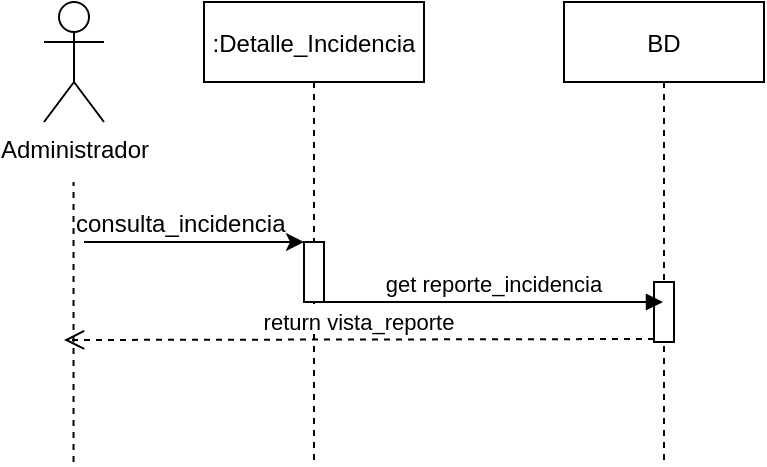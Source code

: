 <mxfile version="20.2.3" type="device" pages="3"><diagram id="kgpKYQtTHZ0yAKxKKP6v" name="Page-1"><mxGraphModel dx="649" dy="368" grid="1" gridSize="10" guides="1" tooltips="1" connect="1" arrows="1" fold="1" page="1" pageScale="1" pageWidth="850" pageHeight="1100" math="0" shadow="0"><root><mxCell id="0"/><mxCell id="1" parent="0"/><mxCell id="3nuBFxr9cyL0pnOWT2aG-1" value=":Detalle_Incidencia" style="shape=umlLifeline;perimeter=lifelinePerimeter;container=1;collapsible=0;recursiveResize=0;rounded=0;shadow=0;strokeWidth=1;" parent="1" vertex="1"><mxGeometry x="120" y="80" width="110" height="230" as="geometry"/></mxCell><mxCell id="3nuBFxr9cyL0pnOWT2aG-2" value="" style="points=[];perimeter=orthogonalPerimeter;rounded=0;shadow=0;strokeWidth=1;" parent="3nuBFxr9cyL0pnOWT2aG-1" vertex="1"><mxGeometry x="50" y="120" width="10" height="30" as="geometry"/></mxCell><mxCell id="3nuBFxr9cyL0pnOWT2aG-4" value="" style="points=[];perimeter=orthogonalPerimeter;rounded=0;shadow=0;strokeWidth=1;" parent="3nuBFxr9cyL0pnOWT2aG-1" vertex="1"><mxGeometry x="50" y="120" width="10" height="30" as="geometry"/></mxCell><mxCell id="3nuBFxr9cyL0pnOWT2aG-5" value="BD" style="shape=umlLifeline;perimeter=lifelinePerimeter;container=1;collapsible=0;recursiveResize=0;rounded=0;shadow=0;strokeWidth=1;" parent="1" vertex="1"><mxGeometry x="300" y="80" width="100" height="230" as="geometry"/></mxCell><mxCell id="3nuBFxr9cyL0pnOWT2aG-6" value="" style="points=[];perimeter=orthogonalPerimeter;rounded=0;shadow=0;strokeWidth=1;" parent="3nuBFxr9cyL0pnOWT2aG-5" vertex="1"><mxGeometry x="45" y="140" width="10" height="30" as="geometry"/></mxCell><mxCell id="3nuBFxr9cyL0pnOWT2aG-7" value="return vista_reporte" style="verticalAlign=bottom;endArrow=open;dashed=1;endSize=8;exitX=0;exitY=0.95;shadow=0;strokeWidth=1;" parent="1" source="3nuBFxr9cyL0pnOWT2aG-6" edge="1"><mxGeometry relative="1" as="geometry"><mxPoint x="50" y="249" as="targetPoint"/></mxGeometry></mxCell><mxCell id="3nuBFxr9cyL0pnOWT2aG-8" value="get reporte_incidencia" style="verticalAlign=bottom;endArrow=block;shadow=0;strokeWidth=1;" parent="1" source="3nuBFxr9cyL0pnOWT2aG-2" target="3nuBFxr9cyL0pnOWT2aG-5" edge="1"><mxGeometry relative="1" as="geometry"><mxPoint x="275" y="160" as="sourcePoint"/><Array as="points"><mxPoint x="270" y="230"/><mxPoint x="300" y="230"/></Array></mxGeometry></mxCell><mxCell id="8NRNPy9KCh2GHbGPKh7A-1" value="Administrador" style="shape=umlActor;verticalLabelPosition=bottom;verticalAlign=top;html=1;outlineConnect=0;" vertex="1" parent="1"><mxGeometry x="40" y="80" width="30" height="60" as="geometry"/></mxCell><mxCell id="8NRNPy9KCh2GHbGPKh7A-2" value="" style="endArrow=none;dashed=1;html=1;rounded=0;" edge="1" parent="1"><mxGeometry width="50" height="50" relative="1" as="geometry"><mxPoint x="54.76" y="310" as="sourcePoint"/><mxPoint x="54.76" y="170" as="targetPoint"/></mxGeometry></mxCell><mxCell id="8NRNPy9KCh2GHbGPKh7A-6" value="" style="endArrow=classic;html=1;rounded=0;" edge="1" parent="1" target="3nuBFxr9cyL0pnOWT2aG-2"><mxGeometry width="50" height="50" relative="1" as="geometry"><mxPoint x="60" y="200" as="sourcePoint"/><mxPoint x="240" y="160" as="targetPoint"/><Array as="points"><mxPoint x="120" y="200"/></Array></mxGeometry></mxCell><mxCell id="8NRNPy9KCh2GHbGPKh7A-7" value="consulta_incidencia" style="text;strokeColor=none;fillColor=none;align=left;verticalAlign=middle;spacingLeft=4;spacingRight=4;overflow=hidden;points=[[0,0.5],[1,0.5]];portConstraint=eastwest;rotatable=0;" vertex="1" parent="1"><mxGeometry x="50" y="170" width="120" height="40" as="geometry"/></mxCell></root></mxGraphModel></diagram><diagram id="SjzTsq2jwaiyXoT6L8OG" name="Página-2"><mxGraphModel dx="941" dy="533" grid="1" gridSize="10" guides="1" tooltips="1" connect="1" arrows="1" fold="1" page="1" pageScale="1" pageWidth="827" pageHeight="1169" math="0" shadow="0"><root><mxCell id="0"/><mxCell id="1" parent="0"/><mxCell id="AZuqFh1myK5EBaofXlCm-1" value=":Ubicacion" style="shape=umlLifeline;perimeter=lifelinePerimeter;container=1;collapsible=0;recursiveResize=0;rounded=0;shadow=0;strokeWidth=1;" vertex="1" parent="1"><mxGeometry x="120" y="80" width="110" height="180" as="geometry"/></mxCell><mxCell id="AZuqFh1myK5EBaofXlCm-2" value="" style="points=[];perimeter=orthogonalPerimeter;rounded=0;shadow=0;strokeWidth=1;" vertex="1" parent="AZuqFh1myK5EBaofXlCm-1"><mxGeometry x="50" y="120" width="10" height="30" as="geometry"/></mxCell><mxCell id="AZuqFh1myK5EBaofXlCm-3" value="" style="points=[];perimeter=orthogonalPerimeter;rounded=0;shadow=0;strokeWidth=1;" vertex="1" parent="AZuqFh1myK5EBaofXlCm-1"><mxGeometry x="50" y="120" width="10" height="30" as="geometry"/></mxCell><mxCell id="AZuqFh1myK5EBaofXlCm-11" value="consulta_ubicacion" style="text;strokeColor=none;fillColor=none;align=left;verticalAlign=middle;spacingLeft=4;spacingRight=4;overflow=hidden;points=[[0,0.5],[1,0.5]];portConstraint=eastwest;rotatable=0;" vertex="1" parent="AZuqFh1myK5EBaofXlCm-1"><mxGeometry x="-70" y="90" width="120" height="40" as="geometry"/></mxCell><mxCell id="AZuqFh1myK5EBaofXlCm-4" value="Módulo_Telemetría" style="shape=umlLifeline;perimeter=lifelinePerimeter;container=1;collapsible=0;recursiveResize=0;rounded=0;shadow=0;strokeWidth=1;" vertex="1" parent="1"><mxGeometry x="300" y="80" width="100" height="180" as="geometry"/></mxCell><mxCell id="AZuqFh1myK5EBaofXlCm-5" value="" style="points=[];perimeter=orthogonalPerimeter;rounded=0;shadow=0;strokeWidth=1;" vertex="1" parent="AZuqFh1myK5EBaofXlCm-4"><mxGeometry x="45" y="140" width="10" height="30" as="geometry"/></mxCell><mxCell id="AZuqFh1myK5EBaofXlCm-6" value="return vista mapa_ubicación" style="verticalAlign=bottom;endArrow=open;dashed=1;endSize=8;exitX=0;exitY=0.95;shadow=0;strokeWidth=1;" edge="1" parent="1" source="AZuqFh1myK5EBaofXlCm-5"><mxGeometry relative="1" as="geometry"><mxPoint x="50" y="249" as="targetPoint"/></mxGeometry></mxCell><mxCell id="AZuqFh1myK5EBaofXlCm-7" value="get ubicacion_tiempo_real" style="verticalAlign=bottom;endArrow=block;shadow=0;strokeWidth=1;" edge="1" parent="1" source="AZuqFh1myK5EBaofXlCm-2" target="AZuqFh1myK5EBaofXlCm-4"><mxGeometry relative="1" as="geometry"><mxPoint x="275" y="160" as="sourcePoint"/><Array as="points"><mxPoint x="270" y="230"/><mxPoint x="300" y="230"/></Array></mxGeometry></mxCell><mxCell id="AZuqFh1myK5EBaofXlCm-8" value="Administrador" style="shape=umlActor;verticalLabelPosition=bottom;verticalAlign=top;html=1;outlineConnect=0;" vertex="1" parent="1"><mxGeometry x="40" y="80" width="30" height="60" as="geometry"/></mxCell><mxCell id="AZuqFh1myK5EBaofXlCm-9" value="" style="endArrow=none;dashed=1;html=1;rounded=0;" edge="1" parent="1"><mxGeometry width="50" height="50" relative="1" as="geometry"><mxPoint x="55" y="270" as="sourcePoint"/><mxPoint x="54.76" y="170" as="targetPoint"/></mxGeometry></mxCell><mxCell id="AZuqFh1myK5EBaofXlCm-10" value="" style="endArrow=classic;html=1;rounded=0;" edge="1" parent="1" target="AZuqFh1myK5EBaofXlCm-2"><mxGeometry width="50" height="50" relative="1" as="geometry"><mxPoint x="60" y="200" as="sourcePoint"/><mxPoint x="240" y="160" as="targetPoint"/><Array as="points"><mxPoint x="120" y="200"/></Array></mxGeometry></mxCell><mxCell id="AZuqFh1myK5EBaofXlCm-12" value="Consultar_ubicación_geográfica" style="text;strokeColor=none;fillColor=none;align=left;verticalAlign=middle;spacingLeft=4;spacingRight=4;overflow=hidden;points=[[0,0.5],[1,0.5]];portConstraint=eastwest;rotatable=0;" vertex="1" parent="1"><mxGeometry x="180" y="20" width="180" height="30" as="geometry"/></mxCell></root></mxGraphModel></diagram><diagram id="VGligO6lZd0agvUMxfJT" name="Página-3"><mxGraphModel dx="401" dy="305" grid="1" gridSize="10" guides="1" tooltips="1" connect="1" arrows="1" fold="1" page="1" pageScale="1" pageWidth="827" pageHeight="1169" math="0" shadow="0"><root><mxCell id="0"/><mxCell id="1" parent="0"/><mxCell id="AhzyybvsHh0ze__JKUHq-1" value=":Recuperar_contraseña" style="shape=umlLifeline;perimeter=lifelinePerimeter;container=1;collapsible=0;recursiveResize=0;rounded=0;shadow=0;strokeWidth=1;" vertex="1" parent="1"><mxGeometry x="140" y="70" width="140" height="290" as="geometry"/></mxCell><mxCell id="AhzyybvsHh0ze__JKUHq-3" value="" style="points=[];perimeter=orthogonalPerimeter;rounded=0;shadow=0;strokeWidth=1;" vertex="1" parent="AhzyybvsHh0ze__JKUHq-1"><mxGeometry x="65" y="120" width="10" height="160" as="geometry"/></mxCell><mxCell id="AhzyybvsHh0ze__JKUHq-4" value="solicitud recuperar_contaseña" style="text;strokeColor=none;fillColor=none;align=left;verticalAlign=middle;spacingLeft=4;spacingRight=4;overflow=hidden;points=[[0,0.5],[1,0.5]];portConstraint=eastwest;rotatable=0;fontSize=10;" vertex="1" parent="AhzyybvsHh0ze__JKUHq-1"><mxGeometry x="-90" y="100" width="150" height="40" as="geometry"/></mxCell><mxCell id="AhzyybvsHh0ze__JKUHq-17" value="" style="endArrow=classic;html=1;rounded=0;" edge="1" parent="AhzyybvsHh0ze__JKUHq-1"><mxGeometry width="50" height="50" relative="1" as="geometry"><mxPoint x="-80" y="200" as="sourcePoint"/><mxPoint x="65" y="200.0" as="targetPoint"/><Array as="points"><mxPoint x="-30" y="200"/></Array></mxGeometry></mxCell><mxCell id="AhzyybvsHh0ze__JKUHq-18" value="introducir email" style="edgeLabel;html=1;align=center;verticalAlign=middle;resizable=0;points=[];fontSize=10;" vertex="1" connectable="0" parent="AhzyybvsHh0ze__JKUHq-17"><mxGeometry x="-0.036" y="-1" relative="1" as="geometry"><mxPoint as="offset"/></mxGeometry></mxCell><mxCell id="AhzyybvsHh0ze__JKUHq-5" value="BD" style="shape=umlLifeline;perimeter=lifelinePerimeter;container=1;collapsible=0;recursiveResize=0;rounded=0;shadow=0;strokeWidth=1;" vertex="1" parent="1"><mxGeometry x="330" y="70" width="100" height="310" as="geometry"/></mxCell><mxCell id="AhzyybvsHh0ze__JKUHq-6" value="" style="points=[];perimeter=orthogonalPerimeter;rounded=0;shadow=0;strokeWidth=1;" vertex="1" parent="AhzyybvsHh0ze__JKUHq-5"><mxGeometry x="45" y="210" width="10" height="30" as="geometry"/></mxCell><mxCell id="AhzyybvsHh0ze__JKUHq-22" value="return existencia_email" style="edgeLabel;html=1;align=center;verticalAlign=middle;resizable=0;points=[];fontSize=10;" vertex="1" connectable="0" parent="AhzyybvsHh0ze__JKUHq-5"><mxGeometry x="-30.0" y="225" as="geometry"/></mxCell><mxCell id="AhzyybvsHh0ze__JKUHq-27" value="" style="points=[];perimeter=orthogonalPerimeter;rounded=0;shadow=0;strokeWidth=1;" vertex="1" parent="AhzyybvsHh0ze__JKUHq-5"><mxGeometry x="45" y="270" width="10" height="40" as="geometry"/></mxCell><mxCell id="AhzyybvsHh0ze__JKUHq-9" value="Administrador" style="shape=umlActor;verticalLabelPosition=bottom;verticalAlign=top;html=1;outlineConnect=0;" vertex="1" parent="1"><mxGeometry x="40" y="80" width="30" height="60" as="geometry"/></mxCell><mxCell id="AhzyybvsHh0ze__JKUHq-10" value="" style="endArrow=none;dashed=1;html=1;rounded=0;" edge="1" parent="1"><mxGeometry width="50" height="50" relative="1" as="geometry"><mxPoint x="55" y="380" as="sourcePoint"/><mxPoint x="54.76" y="170" as="targetPoint"/></mxGeometry></mxCell><mxCell id="AhzyybvsHh0ze__JKUHq-12" value="recuperar_contraseña" style="text;html=1;strokeColor=none;fillColor=none;align=center;verticalAlign=middle;whiteSpace=wrap;rounded=0;" vertex="1" parent="1"><mxGeometry x="170" y="20" width="60" height="30" as="geometry"/></mxCell><mxCell id="AhzyybvsHh0ze__JKUHq-11" value="" style="endArrow=classic;html=1;rounded=0;" edge="1" parent="1" target="AhzyybvsHh0ze__JKUHq-3"><mxGeometry width="50" height="50" relative="1" as="geometry"><mxPoint x="50" y="204.71" as="sourcePoint"/><mxPoint x="160" y="204.71" as="targetPoint"/><Array as="points"><mxPoint x="110" y="204.71"/></Array></mxGeometry></mxCell><mxCell id="AhzyybvsHh0ze__JKUHq-14" value="" style="endArrow=classic;html=1;rounded=0;fontSize=10;dashed=1;" edge="1" parent="1" source="AhzyybvsHh0ze__JKUHq-1"><mxGeometry width="50" height="50" relative="1" as="geometry"><mxPoint x="130" y="270" as="sourcePoint"/><mxPoint x="50" y="240" as="targetPoint"/><Array as="points"><mxPoint x="190" y="240"/></Array></mxGeometry></mxCell><mxCell id="AhzyybvsHh0ze__JKUHq-15" value="vista recuperar_contraseña" style="edgeLabel;html=1;align=center;verticalAlign=middle;resizable=0;points=[];fontSize=10;" vertex="1" connectable="0" parent="AhzyybvsHh0ze__JKUHq-14"><mxGeometry x="-0.117" y="-2" relative="1" as="geometry"><mxPoint x="-4" y="-8" as="offset"/></mxGeometry></mxCell><mxCell id="AhzyybvsHh0ze__JKUHq-19" value="" style="endArrow=classic;html=1;rounded=0;fontSize=10;" edge="1" parent="1" source="AhzyybvsHh0ze__JKUHq-3" target="AhzyybvsHh0ze__JKUHq-6"><mxGeometry width="50" height="50" relative="1" as="geometry"><mxPoint x="230" y="330" as="sourcePoint"/><mxPoint x="280" y="280" as="targetPoint"/><Array as="points"><mxPoint x="370" y="280"/></Array></mxGeometry></mxCell><mxCell id="AhzyybvsHh0ze__JKUHq-20" value="confirmar existencia_email" style="edgeLabel;html=1;align=center;verticalAlign=middle;resizable=0;points=[];fontSize=10;" vertex="1" connectable="0" parent="AhzyybvsHh0ze__JKUHq-19"><mxGeometry x="-0.133" y="2" relative="1" as="geometry"><mxPoint x="16" y="-8" as="offset"/></mxGeometry></mxCell><mxCell id="AhzyybvsHh0ze__JKUHq-21" value="" style="endArrow=classic;html=1;rounded=0;fontSize=10;dashed=1;exitX=-0.174;exitY=0.773;exitDx=0;exitDy=0;exitPerimeter=0;" edge="1" parent="1" source="AhzyybvsHh0ze__JKUHq-6" target="AhzyybvsHh0ze__JKUHq-3"><mxGeometry width="50" height="50" relative="1" as="geometry"><mxPoint x="250" y="350" as="sourcePoint"/><mxPoint x="300" y="300" as="targetPoint"/></mxGeometry></mxCell><mxCell id="AhzyybvsHh0ze__JKUHq-23" value="" style="endArrow=classic;html=1;rounded=0;dashed=1;fontSize=10;" edge="1" parent="1"><mxGeometry width="50" height="50" relative="1" as="geometry"><mxPoint x="200" y="310" as="sourcePoint"/><mxPoint x="50" y="310" as="targetPoint"/></mxGeometry></mxCell><mxCell id="AhzyybvsHh0ze__JKUHq-24" value="send correo_recuperacion" style="edgeLabel;html=1;align=center;verticalAlign=middle;resizable=0;points=[];fontSize=10;" vertex="1" connectable="0" parent="AhzyybvsHh0ze__JKUHq-23"><mxGeometry x="0.118" relative="1" as="geometry"><mxPoint x="10" y="-10" as="offset"/></mxGeometry></mxCell><mxCell id="AhzyybvsHh0ze__JKUHq-25" value="" style="endArrow=classic;html=1;rounded=0;fontSize=10;" edge="1" parent="1" target="AhzyybvsHh0ze__JKUHq-3"><mxGeometry width="50" height="50" relative="1" as="geometry"><mxPoint x="60" y="330" as="sourcePoint"/><mxPoint x="100" y="330" as="targetPoint"/></mxGeometry></mxCell><mxCell id="AhzyybvsHh0ze__JKUHq-26" value="nueva contraseña" style="edgeLabel;html=1;align=center;verticalAlign=middle;resizable=0;points=[];fontSize=10;" vertex="1" connectable="0" parent="AhzyybvsHh0ze__JKUHq-25"><mxGeometry x="-0.128" y="2" relative="1" as="geometry"><mxPoint as="offset"/></mxGeometry></mxCell><mxCell id="AhzyybvsHh0ze__JKUHq-28" value="" style="endArrow=classic;html=1;rounded=0;dashed=1;fontSize=10;" edge="1" parent="1" source="AhzyybvsHh0ze__JKUHq-1" target="AhzyybvsHh0ze__JKUHq-5"><mxGeometry width="50" height="50" relative="1" as="geometry"><mxPoint x="210" y="380" as="sourcePoint"/><mxPoint x="260" y="330" as="targetPoint"/><Array as="points"><mxPoint x="290" y="350"/></Array></mxGeometry></mxCell><mxCell id="AhzyybvsHh0ze__JKUHq-29" value="modificar contraseña" style="edgeLabel;html=1;align=center;verticalAlign=middle;resizable=0;points=[];fontSize=10;" vertex="1" connectable="0" parent="AhzyybvsHh0ze__JKUHq-28"><mxGeometry x="0.08" relative="1" as="geometry"><mxPoint as="offset"/></mxGeometry></mxCell><mxCell id="AhzyybvsHh0ze__JKUHq-30" value="" style="endArrow=classic;html=1;rounded=0;fontSize=10;exitX=0.327;exitY=0.972;exitDx=0;exitDy=0;exitPerimeter=0;dashed=1;" edge="1" parent="1" source="AhzyybvsHh0ze__JKUHq-27"><mxGeometry width="50" height="50" relative="1" as="geometry"><mxPoint x="210" y="310" as="sourcePoint"/><mxPoint x="50" y="379" as="targetPoint"/></mxGeometry></mxCell><mxCell id="AhzyybvsHh0ze__JKUHq-31" value="return mensaje contraseña modificada" style="edgeLabel;html=1;align=center;verticalAlign=middle;resizable=0;points=[];fontSize=10;" vertex="1" connectable="0" parent="AhzyybvsHh0ze__JKUHq-30"><mxGeometry x="-0.16" y="-1" relative="1" as="geometry"><mxPoint as="offset"/></mxGeometry></mxCell></root></mxGraphModel></diagram></mxfile>